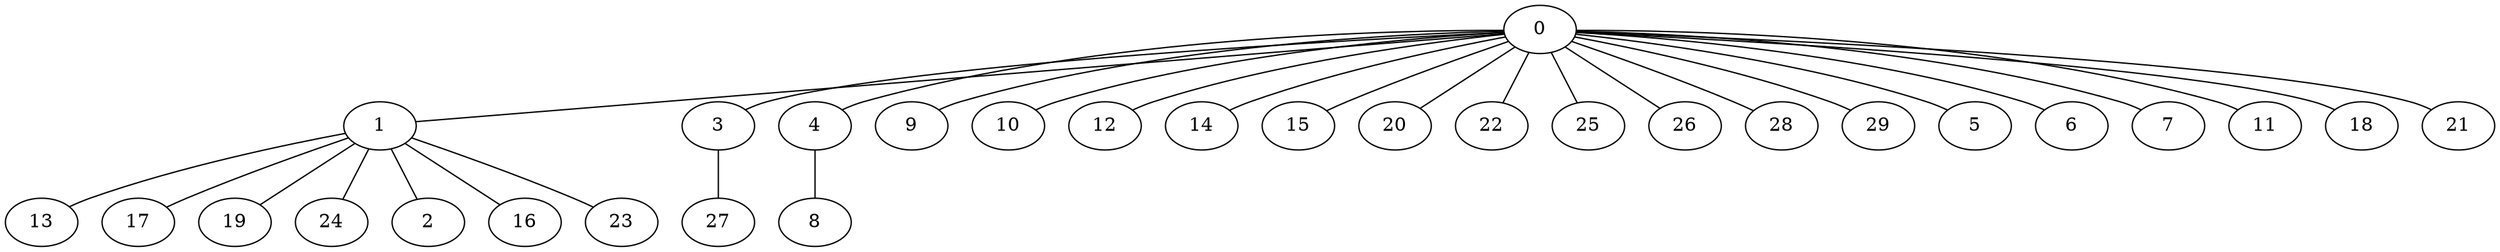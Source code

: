 graph G {
  0;
  1;
  3;
  4;
  9;
  10;
  12;
  14;
  15;
  20;
  22;
  25;
  26;
  28;
  29;
  5;
  6;
  7;
  11;
  18;
  21;
  13;
  17;
  19;
  24;
  2;
  16;
  23;
  27;
  8;
   0 -- 1;
   0 -- 3;
   0 -- 4;
   0 -- 9;
   0 -- 10;
   0 -- 12;
   0 -- 14;
   0 -- 15;
   0 -- 20;
   0 -- 22;
   0 -- 25;
   0 -- 26;
   0 -- 28;
   0 -- 29;
   0 -- 5;
   0 -- 6;
   0 -- 7;
   0 -- 11;
   0 -- 18;
   0 -- 21;
   1 -- 13;
   1 -- 17;
   1 -- 19;
   1 -- 24;
   1 -- 2;
   1 -- 16;
   1 -- 23;
   3 -- 27;
   4 -- 8;
}
